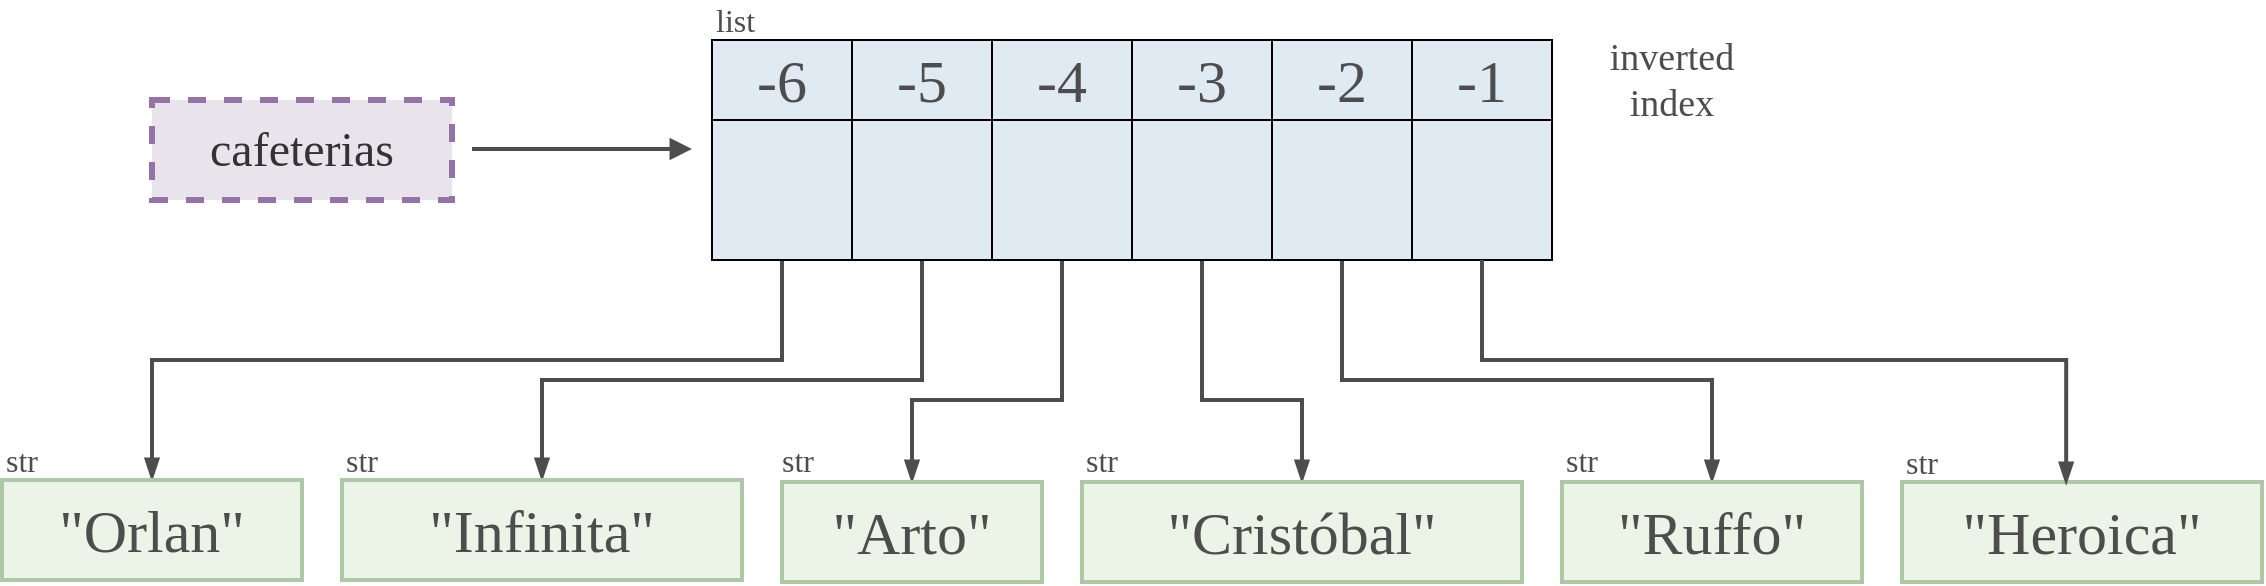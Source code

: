 <mxfile version="27.0.2">
  <diagram id="CZdY7CtGrKhzmkFzMvzD" name="Page-1">
    <mxGraphModel dx="1661" dy="973" grid="1" gridSize="10" guides="1" tooltips="1" connect="1" arrows="1" fold="1" page="1" pageScale="1" pageWidth="850" pageHeight="1100" math="0" shadow="0">
      <root>
        <mxCell id="0" />
        <mxCell id="1" parent="0" />
        <mxCell id="aWkfXzRHnM_OOqBGQMkk-1" style="edgeStyle=orthogonalEdgeStyle;rounded=0;orthogonalLoop=1;jettySize=auto;html=1;exitX=0.5;exitY=1;exitDx=0;exitDy=0;entryX=0.5;entryY=0;entryDx=0;entryDy=0;strokeWidth=2;strokeColor=#4D4D4D;endArrow=blockThin;endFill=1;" edge="1" parent="1" source="aWkfXzRHnM_OOqBGQMkk-2" target="aWkfXzRHnM_OOqBGQMkk-12">
          <mxGeometry relative="1" as="geometry">
            <Array as="points">
              <mxPoint x="415" y="890" />
              <mxPoint x="100" y="890" />
            </Array>
          </mxGeometry>
        </mxCell>
        <mxCell id="aWkfXzRHnM_OOqBGQMkk-2" value="" style="rounded=0;whiteSpace=wrap;html=1;strokeWidth=1;fillColor=#DFEAF2;" vertex="1" parent="1">
          <mxGeometry x="380" y="770" width="70" height="70" as="geometry" />
        </mxCell>
        <mxCell id="aWkfXzRHnM_OOqBGQMkk-3" style="edgeStyle=orthogonalEdgeStyle;rounded=0;orthogonalLoop=1;jettySize=auto;html=1;exitX=0.5;exitY=1;exitDx=0;exitDy=0;entryX=0.5;entryY=0;entryDx=0;entryDy=0;strokeWidth=2;strokeColor=#4D4D4D;endArrow=blockThin;endFill=1;" edge="1" parent="1" source="aWkfXzRHnM_OOqBGQMkk-4" target="aWkfXzRHnM_OOqBGQMkk-13">
          <mxGeometry relative="1" as="geometry">
            <Array as="points">
              <mxPoint x="485" y="900" />
              <mxPoint x="295" y="900" />
            </Array>
          </mxGeometry>
        </mxCell>
        <mxCell id="aWkfXzRHnM_OOqBGQMkk-4" value="" style="rounded=0;whiteSpace=wrap;html=1;strokeWidth=1;fillColor=#DFEAF2;" vertex="1" parent="1">
          <mxGeometry x="450" y="770" width="70" height="70" as="geometry" />
        </mxCell>
        <mxCell id="aWkfXzRHnM_OOqBGQMkk-5" style="edgeStyle=orthogonalEdgeStyle;rounded=0;orthogonalLoop=1;jettySize=auto;html=1;exitX=0.5;exitY=1;exitDx=0;exitDy=0;strokeWidth=2;strokeColor=#4D4D4D;endArrow=blockThin;endFill=1;" edge="1" parent="1" source="aWkfXzRHnM_OOqBGQMkk-6" target="aWkfXzRHnM_OOqBGQMkk-14">
          <mxGeometry relative="1" as="geometry">
            <Array as="points">
              <mxPoint x="555" y="910" />
              <mxPoint x="480" y="910" />
            </Array>
          </mxGeometry>
        </mxCell>
        <mxCell id="aWkfXzRHnM_OOqBGQMkk-6" value="" style="rounded=0;whiteSpace=wrap;html=1;strokeWidth=1;fillColor=#DFEAF2;" vertex="1" parent="1">
          <mxGeometry x="520" y="770" width="70" height="70" as="geometry" />
        </mxCell>
        <mxCell id="aWkfXzRHnM_OOqBGQMkk-7" style="edgeStyle=orthogonalEdgeStyle;rounded=0;orthogonalLoop=1;jettySize=auto;html=1;exitX=0.5;exitY=1;exitDx=0;exitDy=0;entryX=0.5;entryY=0;entryDx=0;entryDy=0;strokeWidth=2;strokeColor=#4D4D4D;endArrow=blockThin;endFill=1;" edge="1" parent="1" source="aWkfXzRHnM_OOqBGQMkk-8" target="aWkfXzRHnM_OOqBGQMkk-15">
          <mxGeometry relative="1" as="geometry">
            <Array as="points">
              <mxPoint x="625" y="910" />
              <mxPoint x="675" y="910" />
            </Array>
          </mxGeometry>
        </mxCell>
        <mxCell id="aWkfXzRHnM_OOqBGQMkk-8" value="" style="rounded=0;whiteSpace=wrap;html=1;strokeWidth=1;fillColor=#DFEAF2;" vertex="1" parent="1">
          <mxGeometry x="590" y="770" width="70" height="70" as="geometry" />
        </mxCell>
        <mxCell id="aWkfXzRHnM_OOqBGQMkk-9" style="edgeStyle=orthogonalEdgeStyle;rounded=0;orthogonalLoop=1;jettySize=auto;html=1;exitX=0.5;exitY=1;exitDx=0;exitDy=0;strokeWidth=2;strokeColor=#4D4D4D;endArrow=blockThin;endFill=1;" edge="1" parent="1" source="aWkfXzRHnM_OOqBGQMkk-10" target="aWkfXzRHnM_OOqBGQMkk-16">
          <mxGeometry relative="1" as="geometry">
            <Array as="points">
              <mxPoint x="695" y="900" />
              <mxPoint x="880" y="900" />
            </Array>
          </mxGeometry>
        </mxCell>
        <mxCell id="aWkfXzRHnM_OOqBGQMkk-10" value="" style="rounded=0;whiteSpace=wrap;html=1;strokeWidth=1;fillColor=#DFEAF2;" vertex="1" parent="1">
          <mxGeometry x="660" y="770" width="70" height="70" as="geometry" />
        </mxCell>
        <mxCell id="aWkfXzRHnM_OOqBGQMkk-11" value="" style="rounded=0;whiteSpace=wrap;html=1;strokeWidth=1;fillColor=#DFEAF2;" vertex="1" parent="1">
          <mxGeometry x="730" y="770" width="70" height="70" as="geometry" />
        </mxCell>
        <mxCell id="aWkfXzRHnM_OOqBGQMkk-12" value="&lt;font style=&quot;font-size: 30px; color: rgb(77, 77, 77);&quot; face=&quot;Cascadia Code&quot;&gt;&quot;Orlan&quot;&lt;/font&gt;" style="text;html=1;align=center;verticalAlign=middle;whiteSpace=wrap;rounded=0;fillColor=#ECF3E7;strokeColor=#ADC8A4;strokeWidth=2;" vertex="1" parent="1">
          <mxGeometry x="25" y="950" width="150" height="50" as="geometry" />
        </mxCell>
        <mxCell id="aWkfXzRHnM_OOqBGQMkk-13" value="&lt;span style=&quot;font-family: &amp;quot;Cascadia Code&amp;quot;; font-size: 30px;&quot;&gt;&lt;font style=&quot;color: rgb(77, 77, 77);&quot;&gt;&quot;Infinita&quot;&lt;/font&gt;&lt;/span&gt;" style="text;html=1;align=center;verticalAlign=middle;whiteSpace=wrap;rounded=0;fillColor=#ECF3E7;strokeColor=#ADC8A4;strokeWidth=2;container=0;" vertex="1" parent="1">
          <mxGeometry x="195" y="950" width="200" height="50" as="geometry" />
        </mxCell>
        <mxCell id="aWkfXzRHnM_OOqBGQMkk-14" value="&lt;span style=&quot;font-family: &amp;quot;Cascadia Code&amp;quot;; font-size: 30px;&quot;&gt;&lt;font style=&quot;color: rgb(77, 77, 77);&quot;&gt;&quot;Arto&quot;&lt;/font&gt;&lt;/span&gt;" style="text;html=1;align=center;verticalAlign=middle;whiteSpace=wrap;rounded=0;fillColor=#ECF3E7;strokeColor=#ADC8A4;strokeWidth=2;container=0;" vertex="1" parent="1">
          <mxGeometry x="415" y="951" width="130" height="50" as="geometry" />
        </mxCell>
        <mxCell id="aWkfXzRHnM_OOqBGQMkk-15" value="&lt;span style=&quot;font-family: &amp;quot;Cascadia Code&amp;quot;; font-size: 30px;&quot;&gt;&lt;font style=&quot;color: rgb(77, 77, 77);&quot;&gt;&quot;Cristóbal&quot;&lt;/font&gt;&lt;/span&gt;" style="text;html=1;align=center;verticalAlign=middle;whiteSpace=wrap;rounded=0;fillColor=#ECF3E7;strokeColor=#ADC8A4;strokeWidth=2;" vertex="1" parent="1">
          <mxGeometry x="565" y="951" width="220" height="50" as="geometry" />
        </mxCell>
        <mxCell id="aWkfXzRHnM_OOqBGQMkk-16" value="&lt;span style=&quot;font-family: &amp;quot;Cascadia Code&amp;quot;; font-size: 30px;&quot;&gt;&lt;font style=&quot;color: rgb(77, 77, 77);&quot;&gt;&quot;Ruffo&quot;&lt;/font&gt;&lt;/span&gt;" style="text;html=1;align=center;verticalAlign=middle;whiteSpace=wrap;rounded=0;fillColor=#ECF3E7;strokeColor=#ADC8A4;strokeWidth=2;container=0;" vertex="1" parent="1">
          <mxGeometry x="805" y="951" width="150" height="50" as="geometry" />
        </mxCell>
        <mxCell id="aWkfXzRHnM_OOqBGQMkk-17" value="&lt;span style=&quot;font-family: &amp;quot;Cascadia Code&amp;quot;; font-size: 30px;&quot;&gt;&lt;font style=&quot;color: rgb(77, 77, 77);&quot;&gt;&quot;Heroica&quot;&lt;/font&gt;&lt;/span&gt;" style="text;html=1;align=center;verticalAlign=middle;whiteSpace=wrap;rounded=0;fillColor=#ECF3E7;strokeColor=#ADC8A4;strokeWidth=2;container=0;" vertex="1" parent="1">
          <mxGeometry x="975" y="951" width="180" height="50" as="geometry" />
        </mxCell>
        <mxCell id="aWkfXzRHnM_OOqBGQMkk-18" style="edgeStyle=orthogonalEdgeStyle;rounded=0;orthogonalLoop=1;jettySize=auto;html=1;exitX=0.5;exitY=1;exitDx=0;exitDy=0;entryX=0.456;entryY=0.02;entryDx=0;entryDy=0;entryPerimeter=0;strokeWidth=2;strokeColor=#4D4D4D;endArrow=blockThin;endFill=1;" edge="1" parent="1" source="aWkfXzRHnM_OOqBGQMkk-11" target="aWkfXzRHnM_OOqBGQMkk-17">
          <mxGeometry relative="1" as="geometry">
            <Array as="points">
              <mxPoint x="765" y="890" />
              <mxPoint x="1057" y="890" />
            </Array>
          </mxGeometry>
        </mxCell>
        <mxCell id="aWkfXzRHnM_OOqBGQMkk-19" value="str" style="text;html=1;align=left;verticalAlign=middle;whiteSpace=wrap;rounded=0;fontSize=16;fontFamily=Cascadia Code;fontColor=#4D4D4D;" vertex="1" parent="1">
          <mxGeometry x="25" y="930" width="35" height="20" as="geometry" />
        </mxCell>
        <mxCell id="aWkfXzRHnM_OOqBGQMkk-20" value="str" style="text;html=1;align=left;verticalAlign=middle;whiteSpace=wrap;rounded=0;fontSize=16;fontFamily=Cascadia Code;fontColor=#4D4D4D;" vertex="1" parent="1">
          <mxGeometry x="195" y="930" width="35" height="20" as="geometry" />
        </mxCell>
        <mxCell id="aWkfXzRHnM_OOqBGQMkk-21" value="str" style="text;html=1;align=left;verticalAlign=middle;whiteSpace=wrap;rounded=0;fontSize=16;fontFamily=Cascadia Code;fontColor=#4D4D4D;" vertex="1" parent="1">
          <mxGeometry x="412.5" y="930" width="35" height="20" as="geometry" />
        </mxCell>
        <mxCell id="aWkfXzRHnM_OOqBGQMkk-22" value="str" style="text;html=1;align=left;verticalAlign=middle;whiteSpace=wrap;rounded=0;fontSize=16;fontFamily=Cascadia Code;fontColor=#4D4D4D;" vertex="1" parent="1">
          <mxGeometry x="565" y="930" width="35" height="20" as="geometry" />
        </mxCell>
        <mxCell id="aWkfXzRHnM_OOqBGQMkk-23" value="str" style="text;html=1;align=left;verticalAlign=middle;whiteSpace=wrap;rounded=0;fontSize=16;fontFamily=Cascadia Code;fontColor=#4D4D4D;" vertex="1" parent="1">
          <mxGeometry x="805" y="930" width="35" height="20" as="geometry" />
        </mxCell>
        <mxCell id="aWkfXzRHnM_OOqBGQMkk-24" value="str" style="text;html=1;align=left;verticalAlign=middle;whiteSpace=wrap;rounded=0;fontSize=16;fontFamily=Cascadia Code;fontColor=#4D4D4D;" vertex="1" parent="1">
          <mxGeometry x="975" y="931" width="35" height="20" as="geometry" />
        </mxCell>
        <mxCell id="aWkfXzRHnM_OOqBGQMkk-25" value="&lt;font face=&quot;Cascadia Code&quot; style=&quot;font-size: 30px; color: rgb(77, 77, 77);&quot;&gt;-6&lt;/font&gt;" style="rounded=0;whiteSpace=wrap;html=1;strokeWidth=1;fillColor=#DFEAF2;" vertex="1" parent="1">
          <mxGeometry x="380" y="730" width="70" height="40" as="geometry" />
        </mxCell>
        <mxCell id="aWkfXzRHnM_OOqBGQMkk-26" value="&lt;font face=&quot;Cascadia Code&quot; style=&quot;font-size: 30px; color: rgb(77, 77, 77);&quot;&gt;-5&lt;/font&gt;" style="rounded=0;whiteSpace=wrap;html=1;strokeWidth=1;fillColor=#DFEAF2;" vertex="1" parent="1">
          <mxGeometry x="450" y="730" width="70" height="40" as="geometry" />
        </mxCell>
        <mxCell id="aWkfXzRHnM_OOqBGQMkk-27" value="&lt;font face=&quot;Cascadia Code&quot; style=&quot;font-size: 30px; color: rgb(77, 77, 77);&quot;&gt;-4&lt;/font&gt;" style="rounded=0;whiteSpace=wrap;html=1;strokeWidth=1;fillColor=#DFEAF2;" vertex="1" parent="1">
          <mxGeometry x="520" y="730" width="70" height="40" as="geometry" />
        </mxCell>
        <mxCell id="aWkfXzRHnM_OOqBGQMkk-28" value="&lt;font face=&quot;Cascadia Code&quot; style=&quot;font-size: 30px; color: rgb(77, 77, 77);&quot;&gt;-3&lt;/font&gt;" style="rounded=0;whiteSpace=wrap;html=1;strokeWidth=1;fillColor=#DFEAF2;" vertex="1" parent="1">
          <mxGeometry x="590" y="730" width="70" height="40" as="geometry" />
        </mxCell>
        <mxCell id="aWkfXzRHnM_OOqBGQMkk-29" value="&lt;font face=&quot;Cascadia Code&quot; color=&quot;#4d4d4d&quot;&gt;&lt;span style=&quot;font-size: 30px;&quot;&gt;-2&lt;/span&gt;&lt;/font&gt;" style="rounded=0;whiteSpace=wrap;html=1;strokeWidth=1;fillColor=#DFEAF2;" vertex="1" parent="1">
          <mxGeometry x="660" y="730" width="70" height="40" as="geometry" />
        </mxCell>
        <mxCell id="aWkfXzRHnM_OOqBGQMkk-30" value="&lt;font face=&quot;Cascadia Code&quot; color=&quot;#4d4d4d&quot;&gt;&lt;span style=&quot;font-size: 30px;&quot;&gt;-1&lt;/span&gt;&lt;/font&gt;" style="rounded=0;whiteSpace=wrap;html=1;strokeWidth=1;fillColor=#DFEAF2;" vertex="1" parent="1">
          <mxGeometry x="730" y="730" width="70" height="40" as="geometry" />
        </mxCell>
        <mxCell id="aWkfXzRHnM_OOqBGQMkk-31" value="list" style="text;html=1;align=left;verticalAlign=middle;whiteSpace=wrap;rounded=0;fontSize=16;fontFamily=Cascadia Code;fontColor=#4D4D4D;container=0;" vertex="1" parent="1">
          <mxGeometry x="380" y="710" width="35" height="20" as="geometry" />
        </mxCell>
        <mxCell id="aWkfXzRHnM_OOqBGQMkk-33" value="&lt;font style=&quot;font-size: 24px; color: rgb(51, 51, 51);&quot;&gt;cafeterias&lt;/font&gt;" style="rounded=0;whiteSpace=wrap;html=1;fontFamily=Cascadia Code;fontSource=https%3A%2F%2Ffonts.googleapis.com%2Fcss%3Ffamily%3DCascadia%2BCode;strokeColor=#9673a6;strokeWidth=3;fillColor=#E9E3EC;dashed=1;" vertex="1" parent="1">
          <mxGeometry x="100" y="760" width="150" height="50" as="geometry" />
        </mxCell>
        <mxCell id="aWkfXzRHnM_OOqBGQMkk-34" style="edgeStyle=orthogonalEdgeStyle;rounded=0;orthogonalLoop=1;jettySize=auto;html=1;strokeWidth=2;endArrow=block;endFill=1;strokeColor=#4D4D4D;" edge="1" parent="1">
          <mxGeometry relative="1" as="geometry">
            <mxPoint x="370" y="784.5" as="targetPoint" />
            <mxPoint x="260" y="784.5" as="sourcePoint" />
          </mxGeometry>
        </mxCell>
        <mxCell id="aWkfXzRHnM_OOqBGQMkk-35" value="&lt;span style=&quot;font-size: 19px;&quot;&gt;inverted&lt;/span&gt;&lt;div&gt;&lt;span style=&quot;font-size: 19px;&quot;&gt;index&lt;/span&gt;&lt;/div&gt;" style="text;html=1;align=center;verticalAlign=middle;whiteSpace=wrap;rounded=0;fontSize=16;fontFamily=Cascadia Code;fontColor=#4D4D4D;container=0;" vertex="1" parent="1">
          <mxGeometry x="805" y="720" width="110" height="60" as="geometry" />
        </mxCell>
      </root>
    </mxGraphModel>
  </diagram>
</mxfile>

